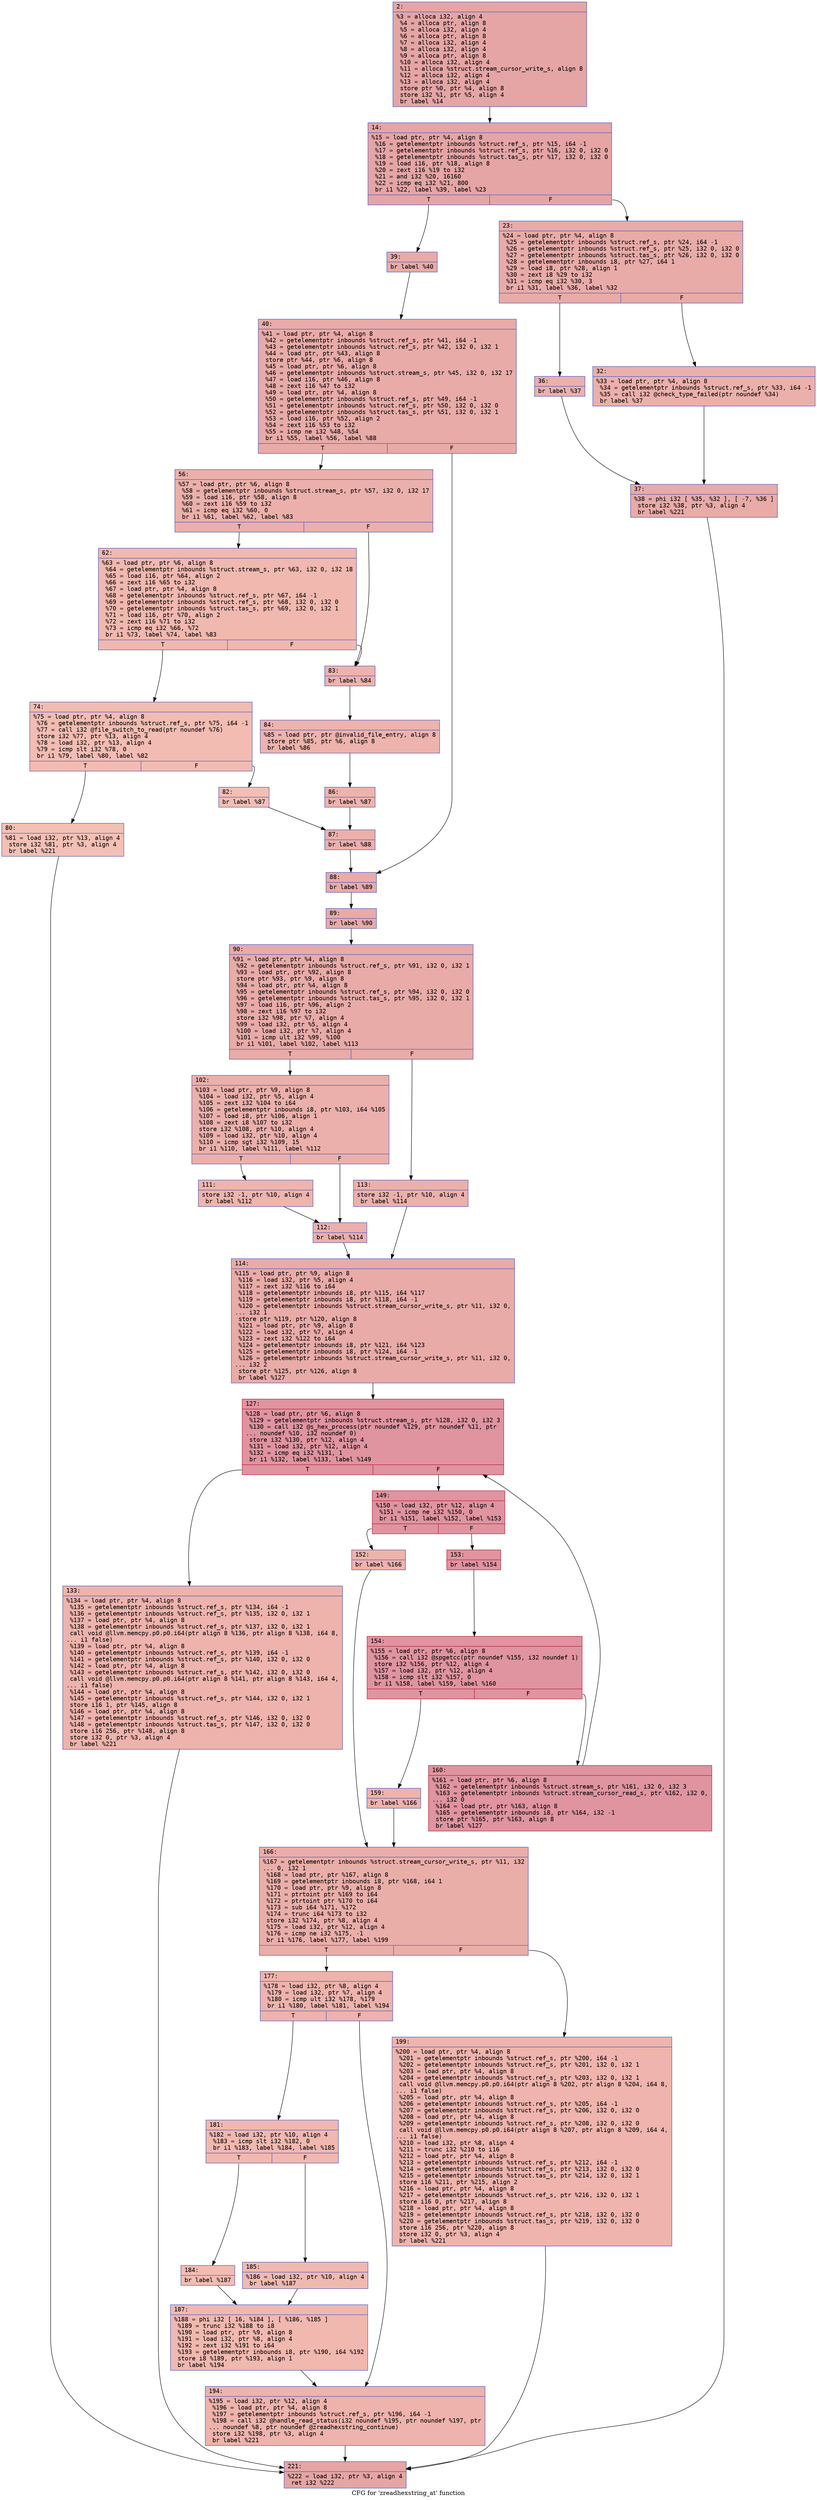 digraph "CFG for 'zreadhexstring_at' function" {
	label="CFG for 'zreadhexstring_at' function";

	Node0x600001a00d20 [shape=record,color="#3d50c3ff", style=filled, fillcolor="#c5333470" fontname="Courier",label="{2:\l|  %3 = alloca i32, align 4\l  %4 = alloca ptr, align 8\l  %5 = alloca i32, align 4\l  %6 = alloca ptr, align 8\l  %7 = alloca i32, align 4\l  %8 = alloca i32, align 4\l  %9 = alloca ptr, align 8\l  %10 = alloca i32, align 4\l  %11 = alloca %struct.stream_cursor_write_s, align 8\l  %12 = alloca i32, align 4\l  %13 = alloca i32, align 4\l  store ptr %0, ptr %4, align 8\l  store i32 %1, ptr %5, align 4\l  br label %14\l}"];
	Node0x600001a00d20 -> Node0x600001a00d70[tooltip="2 -> 14\nProbability 100.00%" ];
	Node0x600001a00d70 [shape=record,color="#3d50c3ff", style=filled, fillcolor="#c5333470" fontname="Courier",label="{14:\l|  %15 = load ptr, ptr %4, align 8\l  %16 = getelementptr inbounds %struct.ref_s, ptr %15, i64 -1\l  %17 = getelementptr inbounds %struct.ref_s, ptr %16, i32 0, i32 0\l  %18 = getelementptr inbounds %struct.tas_s, ptr %17, i32 0, i32 0\l  %19 = load i16, ptr %18, align 8\l  %20 = zext i16 %19 to i32\l  %21 = and i32 %20, 16160\l  %22 = icmp eq i32 %21, 800\l  br i1 %22, label %39, label %23\l|{<s0>T|<s1>F}}"];
	Node0x600001a00d70:s0 -> Node0x600001a00f00[tooltip="14 -> 39\nProbability 50.00%" ];
	Node0x600001a00d70:s1 -> Node0x600001a00dc0[tooltip="14 -> 23\nProbability 50.00%" ];
	Node0x600001a00dc0 [shape=record,color="#3d50c3ff", style=filled, fillcolor="#cc403a70" fontname="Courier",label="{23:\l|  %24 = load ptr, ptr %4, align 8\l  %25 = getelementptr inbounds %struct.ref_s, ptr %24, i64 -1\l  %26 = getelementptr inbounds %struct.ref_s, ptr %25, i32 0, i32 0\l  %27 = getelementptr inbounds %struct.tas_s, ptr %26, i32 0, i32 0\l  %28 = getelementptr inbounds i8, ptr %27, i64 1\l  %29 = load i8, ptr %28, align 1\l  %30 = zext i8 %29 to i32\l  %31 = icmp eq i32 %30, 3\l  br i1 %31, label %36, label %32\l|{<s0>T|<s1>F}}"];
	Node0x600001a00dc0:s0 -> Node0x600001a00e60[tooltip="23 -> 36\nProbability 50.00%" ];
	Node0x600001a00dc0:s1 -> Node0x600001a00e10[tooltip="23 -> 32\nProbability 50.00%" ];
	Node0x600001a00e10 [shape=record,color="#3d50c3ff", style=filled, fillcolor="#d24b4070" fontname="Courier",label="{32:\l|  %33 = load ptr, ptr %4, align 8\l  %34 = getelementptr inbounds %struct.ref_s, ptr %33, i64 -1\l  %35 = call i32 @check_type_failed(ptr noundef %34)\l  br label %37\l}"];
	Node0x600001a00e10 -> Node0x600001a00eb0[tooltip="32 -> 37\nProbability 100.00%" ];
	Node0x600001a00e60 [shape=record,color="#3d50c3ff", style=filled, fillcolor="#d24b4070" fontname="Courier",label="{36:\l|  br label %37\l}"];
	Node0x600001a00e60 -> Node0x600001a00eb0[tooltip="36 -> 37\nProbability 100.00%" ];
	Node0x600001a00eb0 [shape=record,color="#3d50c3ff", style=filled, fillcolor="#cc403a70" fontname="Courier",label="{37:\l|  %38 = phi i32 [ %35, %32 ], [ -7, %36 ]\l  store i32 %38, ptr %3, align 4\l  br label %221\l}"];
	Node0x600001a00eb0 -> Node0x600001a019f0[tooltip="37 -> 221\nProbability 100.00%" ];
	Node0x600001a00f00 [shape=record,color="#3d50c3ff", style=filled, fillcolor="#cc403a70" fontname="Courier",label="{39:\l|  br label %40\l}"];
	Node0x600001a00f00 -> Node0x600001a00f50[tooltip="39 -> 40\nProbability 100.00%" ];
	Node0x600001a00f50 [shape=record,color="#3d50c3ff", style=filled, fillcolor="#cc403a70" fontname="Courier",label="{40:\l|  %41 = load ptr, ptr %4, align 8\l  %42 = getelementptr inbounds %struct.ref_s, ptr %41, i64 -1\l  %43 = getelementptr inbounds %struct.ref_s, ptr %42, i32 0, i32 1\l  %44 = load ptr, ptr %43, align 8\l  store ptr %44, ptr %6, align 8\l  %45 = load ptr, ptr %6, align 8\l  %46 = getelementptr inbounds %struct.stream_s, ptr %45, i32 0, i32 17\l  %47 = load i16, ptr %46, align 8\l  %48 = zext i16 %47 to i32\l  %49 = load ptr, ptr %4, align 8\l  %50 = getelementptr inbounds %struct.ref_s, ptr %49, i64 -1\l  %51 = getelementptr inbounds %struct.ref_s, ptr %50, i32 0, i32 0\l  %52 = getelementptr inbounds %struct.tas_s, ptr %51, i32 0, i32 1\l  %53 = load i16, ptr %52, align 2\l  %54 = zext i16 %53 to i32\l  %55 = icmp ne i32 %48, %54\l  br i1 %55, label %56, label %88\l|{<s0>T|<s1>F}}"];
	Node0x600001a00f50:s0 -> Node0x600001a00fa0[tooltip="40 -> 56\nProbability 50.00%" ];
	Node0x600001a00f50:s1 -> Node0x600001a01270[tooltip="40 -> 88\nProbability 50.00%" ];
	Node0x600001a00fa0 [shape=record,color="#3d50c3ff", style=filled, fillcolor="#d24b4070" fontname="Courier",label="{56:\l|  %57 = load ptr, ptr %6, align 8\l  %58 = getelementptr inbounds %struct.stream_s, ptr %57, i32 0, i32 17\l  %59 = load i16, ptr %58, align 8\l  %60 = zext i16 %59 to i32\l  %61 = icmp eq i32 %60, 0\l  br i1 %61, label %62, label %83\l|{<s0>T|<s1>F}}"];
	Node0x600001a00fa0:s0 -> Node0x600001a00ff0[tooltip="56 -> 62\nProbability 37.50%" ];
	Node0x600001a00fa0:s1 -> Node0x600001a01130[tooltip="56 -> 83\nProbability 62.50%" ];
	Node0x600001a00ff0 [shape=record,color="#3d50c3ff", style=filled, fillcolor="#dc5d4a70" fontname="Courier",label="{62:\l|  %63 = load ptr, ptr %6, align 8\l  %64 = getelementptr inbounds %struct.stream_s, ptr %63, i32 0, i32 18\l  %65 = load i16, ptr %64, align 2\l  %66 = zext i16 %65 to i32\l  %67 = load ptr, ptr %4, align 8\l  %68 = getelementptr inbounds %struct.ref_s, ptr %67, i64 -1\l  %69 = getelementptr inbounds %struct.ref_s, ptr %68, i32 0, i32 0\l  %70 = getelementptr inbounds %struct.tas_s, ptr %69, i32 0, i32 1\l  %71 = load i16, ptr %70, align 2\l  %72 = zext i16 %71 to i32\l  %73 = icmp eq i32 %66, %72\l  br i1 %73, label %74, label %83\l|{<s0>T|<s1>F}}"];
	Node0x600001a00ff0:s0 -> Node0x600001a01040[tooltip="62 -> 74\nProbability 50.00%" ];
	Node0x600001a00ff0:s1 -> Node0x600001a01130[tooltip="62 -> 83\nProbability 50.00%" ];
	Node0x600001a01040 [shape=record,color="#3d50c3ff", style=filled, fillcolor="#e1675170" fontname="Courier",label="{74:\l|  %75 = load ptr, ptr %4, align 8\l  %76 = getelementptr inbounds %struct.ref_s, ptr %75, i64 -1\l  %77 = call i32 @file_switch_to_read(ptr noundef %76)\l  store i32 %77, ptr %13, align 4\l  %78 = load i32, ptr %13, align 4\l  %79 = icmp slt i32 %78, 0\l  br i1 %79, label %80, label %82\l|{<s0>T|<s1>F}}"];
	Node0x600001a01040:s0 -> Node0x600001a01090[tooltip="74 -> 80\nProbability 37.50%" ];
	Node0x600001a01040:s1 -> Node0x600001a010e0[tooltip="74 -> 82\nProbability 62.50%" ];
	Node0x600001a01090 [shape=record,color="#3d50c3ff", style=filled, fillcolor="#e5705870" fontname="Courier",label="{80:\l|  %81 = load i32, ptr %13, align 4\l  store i32 %81, ptr %3, align 4\l  br label %221\l}"];
	Node0x600001a01090 -> Node0x600001a019f0[tooltip="80 -> 221\nProbability 100.00%" ];
	Node0x600001a010e0 [shape=record,color="#3d50c3ff", style=filled, fillcolor="#e36c5570" fontname="Courier",label="{82:\l|  br label %87\l}"];
	Node0x600001a010e0 -> Node0x600001a01220[tooltip="82 -> 87\nProbability 100.00%" ];
	Node0x600001a01130 [shape=record,color="#3d50c3ff", style=filled, fillcolor="#d6524470" fontname="Courier",label="{83:\l|  br label %84\l}"];
	Node0x600001a01130 -> Node0x600001a01180[tooltip="83 -> 84\nProbability 100.00%" ];
	Node0x600001a01180 [shape=record,color="#3d50c3ff", style=filled, fillcolor="#d6524470" fontname="Courier",label="{84:\l|  %85 = load ptr, ptr @invalid_file_entry, align 8\l  store ptr %85, ptr %6, align 8\l  br label %86\l}"];
	Node0x600001a01180 -> Node0x600001a011d0[tooltip="84 -> 86\nProbability 100.00%" ];
	Node0x600001a011d0 [shape=record,color="#3d50c3ff", style=filled, fillcolor="#d6524470" fontname="Courier",label="{86:\l|  br label %87\l}"];
	Node0x600001a011d0 -> Node0x600001a01220[tooltip="86 -> 87\nProbability 100.00%" ];
	Node0x600001a01220 [shape=record,color="#3d50c3ff", style=filled, fillcolor="#d24b4070" fontname="Courier",label="{87:\l|  br label %88\l}"];
	Node0x600001a01220 -> Node0x600001a01270[tooltip="87 -> 88\nProbability 100.00%" ];
	Node0x600001a01270 [shape=record,color="#3d50c3ff", style=filled, fillcolor="#cc403a70" fontname="Courier",label="{88:\l|  br label %89\l}"];
	Node0x600001a01270 -> Node0x600001a012c0[tooltip="88 -> 89\nProbability 100.00%" ];
	Node0x600001a012c0 [shape=record,color="#3d50c3ff", style=filled, fillcolor="#cc403a70" fontname="Courier",label="{89:\l|  br label %90\l}"];
	Node0x600001a012c0 -> Node0x600001a01310[tooltip="89 -> 90\nProbability 100.00%" ];
	Node0x600001a01310 [shape=record,color="#3d50c3ff", style=filled, fillcolor="#cc403a70" fontname="Courier",label="{90:\l|  %91 = load ptr, ptr %4, align 8\l  %92 = getelementptr inbounds %struct.ref_s, ptr %91, i32 0, i32 1\l  %93 = load ptr, ptr %92, align 8\l  store ptr %93, ptr %9, align 8\l  %94 = load ptr, ptr %4, align 8\l  %95 = getelementptr inbounds %struct.ref_s, ptr %94, i32 0, i32 0\l  %96 = getelementptr inbounds %struct.tas_s, ptr %95, i32 0, i32 1\l  %97 = load i16, ptr %96, align 2\l  %98 = zext i16 %97 to i32\l  store i32 %98, ptr %7, align 4\l  %99 = load i32, ptr %5, align 4\l  %100 = load i32, ptr %7, align 4\l  %101 = icmp ult i32 %99, %100\l  br i1 %101, label %102, label %113\l|{<s0>T|<s1>F}}"];
	Node0x600001a01310:s0 -> Node0x600001a01360[tooltip="90 -> 102\nProbability 50.00%" ];
	Node0x600001a01310:s1 -> Node0x600001a01450[tooltip="90 -> 113\nProbability 50.00%" ];
	Node0x600001a01360 [shape=record,color="#3d50c3ff", style=filled, fillcolor="#d24b4070" fontname="Courier",label="{102:\l|  %103 = load ptr, ptr %9, align 8\l  %104 = load i32, ptr %5, align 4\l  %105 = zext i32 %104 to i64\l  %106 = getelementptr inbounds i8, ptr %103, i64 %105\l  %107 = load i8, ptr %106, align 1\l  %108 = zext i8 %107 to i32\l  store i32 %108, ptr %10, align 4\l  %109 = load i32, ptr %10, align 4\l  %110 = icmp sgt i32 %109, 15\l  br i1 %110, label %111, label %112\l|{<s0>T|<s1>F}}"];
	Node0x600001a01360:s0 -> Node0x600001a013b0[tooltip="102 -> 111\nProbability 50.00%" ];
	Node0x600001a01360:s1 -> Node0x600001a01400[tooltip="102 -> 112\nProbability 50.00%" ];
	Node0x600001a013b0 [shape=record,color="#3d50c3ff", style=filled, fillcolor="#d8564670" fontname="Courier",label="{111:\l|  store i32 -1, ptr %10, align 4\l  br label %112\l}"];
	Node0x600001a013b0 -> Node0x600001a01400[tooltip="111 -> 112\nProbability 100.00%" ];
	Node0x600001a01400 [shape=record,color="#3d50c3ff", style=filled, fillcolor="#d24b4070" fontname="Courier",label="{112:\l|  br label %114\l}"];
	Node0x600001a01400 -> Node0x600001a014a0[tooltip="112 -> 114\nProbability 100.00%" ];
	Node0x600001a01450 [shape=record,color="#3d50c3ff", style=filled, fillcolor="#d24b4070" fontname="Courier",label="{113:\l|  store i32 -1, ptr %10, align 4\l  br label %114\l}"];
	Node0x600001a01450 -> Node0x600001a014a0[tooltip="113 -> 114\nProbability 100.00%" ];
	Node0x600001a014a0 [shape=record,color="#3d50c3ff", style=filled, fillcolor="#cc403a70" fontname="Courier",label="{114:\l|  %115 = load ptr, ptr %9, align 8\l  %116 = load i32, ptr %5, align 4\l  %117 = zext i32 %116 to i64\l  %118 = getelementptr inbounds i8, ptr %115, i64 %117\l  %119 = getelementptr inbounds i8, ptr %118, i64 -1\l  %120 = getelementptr inbounds %struct.stream_cursor_write_s, ptr %11, i32 0,\l... i32 1\l  store ptr %119, ptr %120, align 8\l  %121 = load ptr, ptr %9, align 8\l  %122 = load i32, ptr %7, align 4\l  %123 = zext i32 %122 to i64\l  %124 = getelementptr inbounds i8, ptr %121, i64 %123\l  %125 = getelementptr inbounds i8, ptr %124, i64 -1\l  %126 = getelementptr inbounds %struct.stream_cursor_write_s, ptr %11, i32 0,\l... i32 2\l  store ptr %125, ptr %126, align 8\l  br label %127\l}"];
	Node0x600001a014a0 -> Node0x600001a014f0[tooltip="114 -> 127\nProbability 100.00%" ];
	Node0x600001a014f0 [shape=record,color="#b70d28ff", style=filled, fillcolor="#b70d2870" fontname="Courier",label="{127:\l|  %128 = load ptr, ptr %6, align 8\l  %129 = getelementptr inbounds %struct.stream_s, ptr %128, i32 0, i32 3\l  %130 = call i32 @s_hex_process(ptr noundef %129, ptr noundef %11, ptr\l... noundef %10, i32 noundef 0)\l  store i32 %130, ptr %12, align 4\l  %131 = load i32, ptr %12, align 4\l  %132 = icmp eq i32 %131, 1\l  br i1 %132, label %133, label %149\l|{<s0>T|<s1>F}}"];
	Node0x600001a014f0:s0 -> Node0x600001a01540[tooltip="127 -> 133\nProbability 3.12%" ];
	Node0x600001a014f0:s1 -> Node0x600001a01590[tooltip="127 -> 149\nProbability 96.88%" ];
	Node0x600001a01540 [shape=record,color="#3d50c3ff", style=filled, fillcolor="#d6524470" fontname="Courier",label="{133:\l|  %134 = load ptr, ptr %4, align 8\l  %135 = getelementptr inbounds %struct.ref_s, ptr %134, i64 -1\l  %136 = getelementptr inbounds %struct.ref_s, ptr %135, i32 0, i32 1\l  %137 = load ptr, ptr %4, align 8\l  %138 = getelementptr inbounds %struct.ref_s, ptr %137, i32 0, i32 1\l  call void @llvm.memcpy.p0.p0.i64(ptr align 8 %136, ptr align 8 %138, i64 8,\l... i1 false)\l  %139 = load ptr, ptr %4, align 8\l  %140 = getelementptr inbounds %struct.ref_s, ptr %139, i64 -1\l  %141 = getelementptr inbounds %struct.ref_s, ptr %140, i32 0, i32 0\l  %142 = load ptr, ptr %4, align 8\l  %143 = getelementptr inbounds %struct.ref_s, ptr %142, i32 0, i32 0\l  call void @llvm.memcpy.p0.p0.i64(ptr align 8 %141, ptr align 8 %143, i64 4,\l... i1 false)\l  %144 = load ptr, ptr %4, align 8\l  %145 = getelementptr inbounds %struct.ref_s, ptr %144, i32 0, i32 1\l  store i16 1, ptr %145, align 8\l  %146 = load ptr, ptr %4, align 8\l  %147 = getelementptr inbounds %struct.ref_s, ptr %146, i32 0, i32 0\l  %148 = getelementptr inbounds %struct.tas_s, ptr %147, i32 0, i32 0\l  store i16 256, ptr %148, align 8\l  store i32 0, ptr %3, align 4\l  br label %221\l}"];
	Node0x600001a01540 -> Node0x600001a019f0[tooltip="133 -> 221\nProbability 100.00%" ];
	Node0x600001a01590 [shape=record,color="#b70d28ff", style=filled, fillcolor="#b70d2870" fontname="Courier",label="{149:\l|  %150 = load i32, ptr %12, align 4\l  %151 = icmp ne i32 %150, 0\l  br i1 %151, label %152, label %153\l|{<s0>T|<s1>F}}"];
	Node0x600001a01590:s0 -> Node0x600001a015e0[tooltip="149 -> 152\nProbability 3.12%" ];
	Node0x600001a01590:s1 -> Node0x600001a01630[tooltip="149 -> 153\nProbability 96.88%" ];
	Node0x600001a015e0 [shape=record,color="#3d50c3ff", style=filled, fillcolor="#d6524470" fontname="Courier",label="{152:\l|  br label %166\l}"];
	Node0x600001a015e0 -> Node0x600001a01770[tooltip="152 -> 166\nProbability 100.00%" ];
	Node0x600001a01630 [shape=record,color="#b70d28ff", style=filled, fillcolor="#b70d2870" fontname="Courier",label="{153:\l|  br label %154\l}"];
	Node0x600001a01630 -> Node0x600001a01680[tooltip="153 -> 154\nProbability 100.00%" ];
	Node0x600001a01680 [shape=record,color="#b70d28ff", style=filled, fillcolor="#b70d2870" fontname="Courier",label="{154:\l|  %155 = load ptr, ptr %6, align 8\l  %156 = call i32 @spgetcc(ptr noundef %155, i32 noundef 1)\l  store i32 %156, ptr %12, align 4\l  %157 = load i32, ptr %12, align 4\l  %158 = icmp slt i32 %157, 0\l  br i1 %158, label %159, label %160\l|{<s0>T|<s1>F}}"];
	Node0x600001a01680:s0 -> Node0x600001a016d0[tooltip="154 -> 159\nProbability 3.12%" ];
	Node0x600001a01680:s1 -> Node0x600001a01720[tooltip="154 -> 160\nProbability 96.88%" ];
	Node0x600001a016d0 [shape=record,color="#3d50c3ff", style=filled, fillcolor="#d6524470" fontname="Courier",label="{159:\l|  br label %166\l}"];
	Node0x600001a016d0 -> Node0x600001a01770[tooltip="159 -> 166\nProbability 100.00%" ];
	Node0x600001a01720 [shape=record,color="#b70d28ff", style=filled, fillcolor="#b70d2870" fontname="Courier",label="{160:\l|  %161 = load ptr, ptr %6, align 8\l  %162 = getelementptr inbounds %struct.stream_s, ptr %161, i32 0, i32 3\l  %163 = getelementptr inbounds %struct.stream_cursor_read_s, ptr %162, i32 0,\l... i32 0\l  %164 = load ptr, ptr %163, align 8\l  %165 = getelementptr inbounds i8, ptr %164, i32 -1\l  store ptr %165, ptr %163, align 8\l  br label %127\l}"];
	Node0x600001a01720 -> Node0x600001a014f0[tooltip="160 -> 127\nProbability 100.00%" ];
	Node0x600001a01770 [shape=record,color="#3d50c3ff", style=filled, fillcolor="#d0473d70" fontname="Courier",label="{166:\l|  %167 = getelementptr inbounds %struct.stream_cursor_write_s, ptr %11, i32\l... 0, i32 1\l  %168 = load ptr, ptr %167, align 8\l  %169 = getelementptr inbounds i8, ptr %168, i64 1\l  %170 = load ptr, ptr %9, align 8\l  %171 = ptrtoint ptr %169 to i64\l  %172 = ptrtoint ptr %170 to i64\l  %173 = sub i64 %171, %172\l  %174 = trunc i64 %173 to i32\l  store i32 %174, ptr %8, align 4\l  %175 = load i32, ptr %12, align 4\l  %176 = icmp ne i32 %175, -1\l  br i1 %176, label %177, label %199\l|{<s0>T|<s1>F}}"];
	Node0x600001a01770:s0 -> Node0x600001a017c0[tooltip="166 -> 177\nProbability 62.50%" ];
	Node0x600001a01770:s1 -> Node0x600001a019a0[tooltip="166 -> 199\nProbability 37.50%" ];
	Node0x600001a017c0 [shape=record,color="#3d50c3ff", style=filled, fillcolor="#d6524470" fontname="Courier",label="{177:\l|  %178 = load i32, ptr %8, align 4\l  %179 = load i32, ptr %7, align 4\l  %180 = icmp ult i32 %178, %179\l  br i1 %180, label %181, label %194\l|{<s0>T|<s1>F}}"];
	Node0x600001a017c0:s0 -> Node0x600001a01810[tooltip="177 -> 181\nProbability 50.00%" ];
	Node0x600001a017c0:s1 -> Node0x600001a01950[tooltip="177 -> 194\nProbability 50.00%" ];
	Node0x600001a01810 [shape=record,color="#3d50c3ff", style=filled, fillcolor="#dc5d4a70" fontname="Courier",label="{181:\l|  %182 = load i32, ptr %10, align 4\l  %183 = icmp slt i32 %182, 0\l  br i1 %183, label %184, label %185\l|{<s0>T|<s1>F}}"];
	Node0x600001a01810:s0 -> Node0x600001a01860[tooltip="181 -> 184\nProbability 37.50%" ];
	Node0x600001a01810:s1 -> Node0x600001a018b0[tooltip="181 -> 185\nProbability 62.50%" ];
	Node0x600001a01860 [shape=record,color="#3d50c3ff", style=filled, fillcolor="#e1675170" fontname="Courier",label="{184:\l|  br label %187\l}"];
	Node0x600001a01860 -> Node0x600001a01900[tooltip="184 -> 187\nProbability 100.00%" ];
	Node0x600001a018b0 [shape=record,color="#3d50c3ff", style=filled, fillcolor="#de614d70" fontname="Courier",label="{185:\l|  %186 = load i32, ptr %10, align 4\l  br label %187\l}"];
	Node0x600001a018b0 -> Node0x600001a01900[tooltip="185 -> 187\nProbability 100.00%" ];
	Node0x600001a01900 [shape=record,color="#3d50c3ff", style=filled, fillcolor="#dc5d4a70" fontname="Courier",label="{187:\l|  %188 = phi i32 [ 16, %184 ], [ %186, %185 ]\l  %189 = trunc i32 %188 to i8\l  %190 = load ptr, ptr %9, align 8\l  %191 = load i32, ptr %8, align 4\l  %192 = zext i32 %191 to i64\l  %193 = getelementptr inbounds i8, ptr %190, i64 %192\l  store i8 %189, ptr %193, align 1\l  br label %194\l}"];
	Node0x600001a01900 -> Node0x600001a01950[tooltip="187 -> 194\nProbability 100.00%" ];
	Node0x600001a01950 [shape=record,color="#3d50c3ff", style=filled, fillcolor="#d6524470" fontname="Courier",label="{194:\l|  %195 = load i32, ptr %12, align 4\l  %196 = load ptr, ptr %4, align 8\l  %197 = getelementptr inbounds %struct.ref_s, ptr %196, i64 -1\l  %198 = call i32 @handle_read_status(i32 noundef %195, ptr noundef %197, ptr\l... noundef %8, ptr noundef @zreadhexstring_continue)\l  store i32 %198, ptr %3, align 4\l  br label %221\l}"];
	Node0x600001a01950 -> Node0x600001a019f0[tooltip="194 -> 221\nProbability 100.00%" ];
	Node0x600001a019a0 [shape=record,color="#3d50c3ff", style=filled, fillcolor="#d8564670" fontname="Courier",label="{199:\l|  %200 = load ptr, ptr %4, align 8\l  %201 = getelementptr inbounds %struct.ref_s, ptr %200, i64 -1\l  %202 = getelementptr inbounds %struct.ref_s, ptr %201, i32 0, i32 1\l  %203 = load ptr, ptr %4, align 8\l  %204 = getelementptr inbounds %struct.ref_s, ptr %203, i32 0, i32 1\l  call void @llvm.memcpy.p0.p0.i64(ptr align 8 %202, ptr align 8 %204, i64 8,\l... i1 false)\l  %205 = load ptr, ptr %4, align 8\l  %206 = getelementptr inbounds %struct.ref_s, ptr %205, i64 -1\l  %207 = getelementptr inbounds %struct.ref_s, ptr %206, i32 0, i32 0\l  %208 = load ptr, ptr %4, align 8\l  %209 = getelementptr inbounds %struct.ref_s, ptr %208, i32 0, i32 0\l  call void @llvm.memcpy.p0.p0.i64(ptr align 8 %207, ptr align 8 %209, i64 4,\l... i1 false)\l  %210 = load i32, ptr %8, align 4\l  %211 = trunc i32 %210 to i16\l  %212 = load ptr, ptr %4, align 8\l  %213 = getelementptr inbounds %struct.ref_s, ptr %212, i64 -1\l  %214 = getelementptr inbounds %struct.ref_s, ptr %213, i32 0, i32 0\l  %215 = getelementptr inbounds %struct.tas_s, ptr %214, i32 0, i32 1\l  store i16 %211, ptr %215, align 2\l  %216 = load ptr, ptr %4, align 8\l  %217 = getelementptr inbounds %struct.ref_s, ptr %216, i32 0, i32 1\l  store i16 0, ptr %217, align 8\l  %218 = load ptr, ptr %4, align 8\l  %219 = getelementptr inbounds %struct.ref_s, ptr %218, i32 0, i32 0\l  %220 = getelementptr inbounds %struct.tas_s, ptr %219, i32 0, i32 0\l  store i16 256, ptr %220, align 8\l  store i32 0, ptr %3, align 4\l  br label %221\l}"];
	Node0x600001a019a0 -> Node0x600001a019f0[tooltip="199 -> 221\nProbability 100.00%" ];
	Node0x600001a019f0 [shape=record,color="#3d50c3ff", style=filled, fillcolor="#c5333470" fontname="Courier",label="{221:\l|  %222 = load i32, ptr %3, align 4\l  ret i32 %222\l}"];
}
